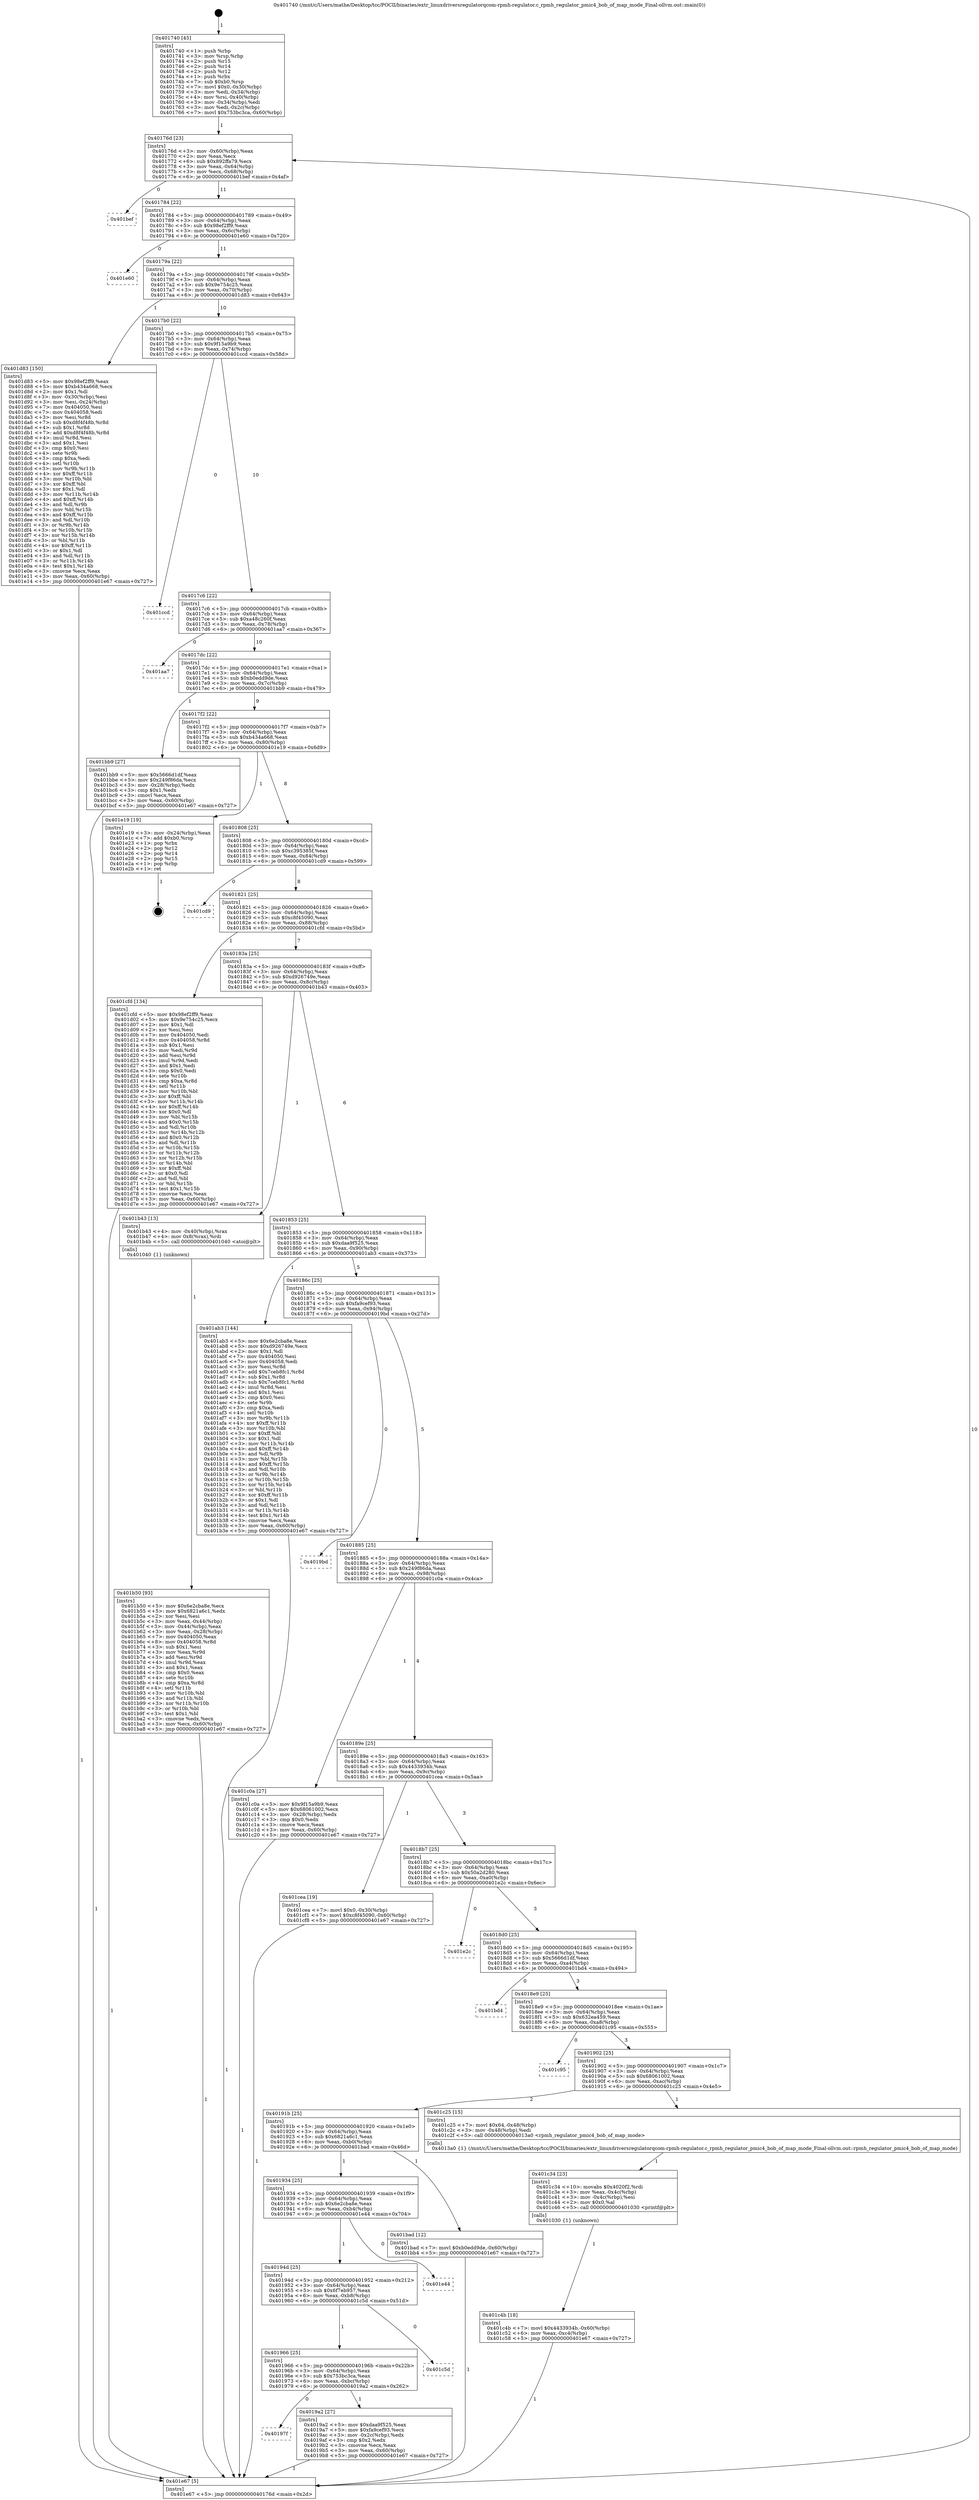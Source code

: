 digraph "0x401740" {
  label = "0x401740 (/mnt/c/Users/mathe/Desktop/tcc/POCII/binaries/extr_linuxdriversregulatorqcom-rpmh-regulator.c_rpmh_regulator_pmic4_bob_of_map_mode_Final-ollvm.out::main(0))"
  labelloc = "t"
  node[shape=record]

  Entry [label="",width=0.3,height=0.3,shape=circle,fillcolor=black,style=filled]
  "0x40176d" [label="{
     0x40176d [23]\l
     | [instrs]\l
     &nbsp;&nbsp;0x40176d \<+3\>: mov -0x60(%rbp),%eax\l
     &nbsp;&nbsp;0x401770 \<+2\>: mov %eax,%ecx\l
     &nbsp;&nbsp;0x401772 \<+6\>: sub $0x892ffa79,%ecx\l
     &nbsp;&nbsp;0x401778 \<+3\>: mov %eax,-0x64(%rbp)\l
     &nbsp;&nbsp;0x40177b \<+3\>: mov %ecx,-0x68(%rbp)\l
     &nbsp;&nbsp;0x40177e \<+6\>: je 0000000000401bef \<main+0x4af\>\l
  }"]
  "0x401bef" [label="{
     0x401bef\l
  }", style=dashed]
  "0x401784" [label="{
     0x401784 [22]\l
     | [instrs]\l
     &nbsp;&nbsp;0x401784 \<+5\>: jmp 0000000000401789 \<main+0x49\>\l
     &nbsp;&nbsp;0x401789 \<+3\>: mov -0x64(%rbp),%eax\l
     &nbsp;&nbsp;0x40178c \<+5\>: sub $0x98ef2ff9,%eax\l
     &nbsp;&nbsp;0x401791 \<+3\>: mov %eax,-0x6c(%rbp)\l
     &nbsp;&nbsp;0x401794 \<+6\>: je 0000000000401e60 \<main+0x720\>\l
  }"]
  Exit [label="",width=0.3,height=0.3,shape=circle,fillcolor=black,style=filled,peripheries=2]
  "0x401e60" [label="{
     0x401e60\l
  }", style=dashed]
  "0x40179a" [label="{
     0x40179a [22]\l
     | [instrs]\l
     &nbsp;&nbsp;0x40179a \<+5\>: jmp 000000000040179f \<main+0x5f\>\l
     &nbsp;&nbsp;0x40179f \<+3\>: mov -0x64(%rbp),%eax\l
     &nbsp;&nbsp;0x4017a2 \<+5\>: sub $0x9e754c25,%eax\l
     &nbsp;&nbsp;0x4017a7 \<+3\>: mov %eax,-0x70(%rbp)\l
     &nbsp;&nbsp;0x4017aa \<+6\>: je 0000000000401d83 \<main+0x643\>\l
  }"]
  "0x401c4b" [label="{
     0x401c4b [18]\l
     | [instrs]\l
     &nbsp;&nbsp;0x401c4b \<+7\>: movl $0x4433934b,-0x60(%rbp)\l
     &nbsp;&nbsp;0x401c52 \<+6\>: mov %eax,-0xc4(%rbp)\l
     &nbsp;&nbsp;0x401c58 \<+5\>: jmp 0000000000401e67 \<main+0x727\>\l
  }"]
  "0x401d83" [label="{
     0x401d83 [150]\l
     | [instrs]\l
     &nbsp;&nbsp;0x401d83 \<+5\>: mov $0x98ef2ff9,%eax\l
     &nbsp;&nbsp;0x401d88 \<+5\>: mov $0xb434a668,%ecx\l
     &nbsp;&nbsp;0x401d8d \<+2\>: mov $0x1,%dl\l
     &nbsp;&nbsp;0x401d8f \<+3\>: mov -0x30(%rbp),%esi\l
     &nbsp;&nbsp;0x401d92 \<+3\>: mov %esi,-0x24(%rbp)\l
     &nbsp;&nbsp;0x401d95 \<+7\>: mov 0x404050,%esi\l
     &nbsp;&nbsp;0x401d9c \<+7\>: mov 0x404058,%edi\l
     &nbsp;&nbsp;0x401da3 \<+3\>: mov %esi,%r8d\l
     &nbsp;&nbsp;0x401da6 \<+7\>: sub $0xd8f4f48b,%r8d\l
     &nbsp;&nbsp;0x401dad \<+4\>: sub $0x1,%r8d\l
     &nbsp;&nbsp;0x401db1 \<+7\>: add $0xd8f4f48b,%r8d\l
     &nbsp;&nbsp;0x401db8 \<+4\>: imul %r8d,%esi\l
     &nbsp;&nbsp;0x401dbc \<+3\>: and $0x1,%esi\l
     &nbsp;&nbsp;0x401dbf \<+3\>: cmp $0x0,%esi\l
     &nbsp;&nbsp;0x401dc2 \<+4\>: sete %r9b\l
     &nbsp;&nbsp;0x401dc6 \<+3\>: cmp $0xa,%edi\l
     &nbsp;&nbsp;0x401dc9 \<+4\>: setl %r10b\l
     &nbsp;&nbsp;0x401dcd \<+3\>: mov %r9b,%r11b\l
     &nbsp;&nbsp;0x401dd0 \<+4\>: xor $0xff,%r11b\l
     &nbsp;&nbsp;0x401dd4 \<+3\>: mov %r10b,%bl\l
     &nbsp;&nbsp;0x401dd7 \<+3\>: xor $0xff,%bl\l
     &nbsp;&nbsp;0x401dda \<+3\>: xor $0x1,%dl\l
     &nbsp;&nbsp;0x401ddd \<+3\>: mov %r11b,%r14b\l
     &nbsp;&nbsp;0x401de0 \<+4\>: and $0xff,%r14b\l
     &nbsp;&nbsp;0x401de4 \<+3\>: and %dl,%r9b\l
     &nbsp;&nbsp;0x401de7 \<+3\>: mov %bl,%r15b\l
     &nbsp;&nbsp;0x401dea \<+4\>: and $0xff,%r15b\l
     &nbsp;&nbsp;0x401dee \<+3\>: and %dl,%r10b\l
     &nbsp;&nbsp;0x401df1 \<+3\>: or %r9b,%r14b\l
     &nbsp;&nbsp;0x401df4 \<+3\>: or %r10b,%r15b\l
     &nbsp;&nbsp;0x401df7 \<+3\>: xor %r15b,%r14b\l
     &nbsp;&nbsp;0x401dfa \<+3\>: or %bl,%r11b\l
     &nbsp;&nbsp;0x401dfd \<+4\>: xor $0xff,%r11b\l
     &nbsp;&nbsp;0x401e01 \<+3\>: or $0x1,%dl\l
     &nbsp;&nbsp;0x401e04 \<+3\>: and %dl,%r11b\l
     &nbsp;&nbsp;0x401e07 \<+3\>: or %r11b,%r14b\l
     &nbsp;&nbsp;0x401e0a \<+4\>: test $0x1,%r14b\l
     &nbsp;&nbsp;0x401e0e \<+3\>: cmovne %ecx,%eax\l
     &nbsp;&nbsp;0x401e11 \<+3\>: mov %eax,-0x60(%rbp)\l
     &nbsp;&nbsp;0x401e14 \<+5\>: jmp 0000000000401e67 \<main+0x727\>\l
  }"]
  "0x4017b0" [label="{
     0x4017b0 [22]\l
     | [instrs]\l
     &nbsp;&nbsp;0x4017b0 \<+5\>: jmp 00000000004017b5 \<main+0x75\>\l
     &nbsp;&nbsp;0x4017b5 \<+3\>: mov -0x64(%rbp),%eax\l
     &nbsp;&nbsp;0x4017b8 \<+5\>: sub $0x9f15a9b9,%eax\l
     &nbsp;&nbsp;0x4017bd \<+3\>: mov %eax,-0x74(%rbp)\l
     &nbsp;&nbsp;0x4017c0 \<+6\>: je 0000000000401ccd \<main+0x58d\>\l
  }"]
  "0x401c34" [label="{
     0x401c34 [23]\l
     | [instrs]\l
     &nbsp;&nbsp;0x401c34 \<+10\>: movabs $0x4020f2,%rdi\l
     &nbsp;&nbsp;0x401c3e \<+3\>: mov %eax,-0x4c(%rbp)\l
     &nbsp;&nbsp;0x401c41 \<+3\>: mov -0x4c(%rbp),%esi\l
     &nbsp;&nbsp;0x401c44 \<+2\>: mov $0x0,%al\l
     &nbsp;&nbsp;0x401c46 \<+5\>: call 0000000000401030 \<printf@plt\>\l
     | [calls]\l
     &nbsp;&nbsp;0x401030 \{1\} (unknown)\l
  }"]
  "0x401ccd" [label="{
     0x401ccd\l
  }", style=dashed]
  "0x4017c6" [label="{
     0x4017c6 [22]\l
     | [instrs]\l
     &nbsp;&nbsp;0x4017c6 \<+5\>: jmp 00000000004017cb \<main+0x8b\>\l
     &nbsp;&nbsp;0x4017cb \<+3\>: mov -0x64(%rbp),%eax\l
     &nbsp;&nbsp;0x4017ce \<+5\>: sub $0xa48c260f,%eax\l
     &nbsp;&nbsp;0x4017d3 \<+3\>: mov %eax,-0x78(%rbp)\l
     &nbsp;&nbsp;0x4017d6 \<+6\>: je 0000000000401aa7 \<main+0x367\>\l
  }"]
  "0x401b50" [label="{
     0x401b50 [93]\l
     | [instrs]\l
     &nbsp;&nbsp;0x401b50 \<+5\>: mov $0x6e2cba8e,%ecx\l
     &nbsp;&nbsp;0x401b55 \<+5\>: mov $0x6821a6c1,%edx\l
     &nbsp;&nbsp;0x401b5a \<+2\>: xor %esi,%esi\l
     &nbsp;&nbsp;0x401b5c \<+3\>: mov %eax,-0x44(%rbp)\l
     &nbsp;&nbsp;0x401b5f \<+3\>: mov -0x44(%rbp),%eax\l
     &nbsp;&nbsp;0x401b62 \<+3\>: mov %eax,-0x28(%rbp)\l
     &nbsp;&nbsp;0x401b65 \<+7\>: mov 0x404050,%eax\l
     &nbsp;&nbsp;0x401b6c \<+8\>: mov 0x404058,%r8d\l
     &nbsp;&nbsp;0x401b74 \<+3\>: sub $0x1,%esi\l
     &nbsp;&nbsp;0x401b77 \<+3\>: mov %eax,%r9d\l
     &nbsp;&nbsp;0x401b7a \<+3\>: add %esi,%r9d\l
     &nbsp;&nbsp;0x401b7d \<+4\>: imul %r9d,%eax\l
     &nbsp;&nbsp;0x401b81 \<+3\>: and $0x1,%eax\l
     &nbsp;&nbsp;0x401b84 \<+3\>: cmp $0x0,%eax\l
     &nbsp;&nbsp;0x401b87 \<+4\>: sete %r10b\l
     &nbsp;&nbsp;0x401b8b \<+4\>: cmp $0xa,%r8d\l
     &nbsp;&nbsp;0x401b8f \<+4\>: setl %r11b\l
     &nbsp;&nbsp;0x401b93 \<+3\>: mov %r10b,%bl\l
     &nbsp;&nbsp;0x401b96 \<+3\>: and %r11b,%bl\l
     &nbsp;&nbsp;0x401b99 \<+3\>: xor %r11b,%r10b\l
     &nbsp;&nbsp;0x401b9c \<+3\>: or %r10b,%bl\l
     &nbsp;&nbsp;0x401b9f \<+3\>: test $0x1,%bl\l
     &nbsp;&nbsp;0x401ba2 \<+3\>: cmovne %edx,%ecx\l
     &nbsp;&nbsp;0x401ba5 \<+3\>: mov %ecx,-0x60(%rbp)\l
     &nbsp;&nbsp;0x401ba8 \<+5\>: jmp 0000000000401e67 \<main+0x727\>\l
  }"]
  "0x401aa7" [label="{
     0x401aa7\l
  }", style=dashed]
  "0x4017dc" [label="{
     0x4017dc [22]\l
     | [instrs]\l
     &nbsp;&nbsp;0x4017dc \<+5\>: jmp 00000000004017e1 \<main+0xa1\>\l
     &nbsp;&nbsp;0x4017e1 \<+3\>: mov -0x64(%rbp),%eax\l
     &nbsp;&nbsp;0x4017e4 \<+5\>: sub $0xb0edd9de,%eax\l
     &nbsp;&nbsp;0x4017e9 \<+3\>: mov %eax,-0x7c(%rbp)\l
     &nbsp;&nbsp;0x4017ec \<+6\>: je 0000000000401bb9 \<main+0x479\>\l
  }"]
  "0x401740" [label="{
     0x401740 [45]\l
     | [instrs]\l
     &nbsp;&nbsp;0x401740 \<+1\>: push %rbp\l
     &nbsp;&nbsp;0x401741 \<+3\>: mov %rsp,%rbp\l
     &nbsp;&nbsp;0x401744 \<+2\>: push %r15\l
     &nbsp;&nbsp;0x401746 \<+2\>: push %r14\l
     &nbsp;&nbsp;0x401748 \<+2\>: push %r12\l
     &nbsp;&nbsp;0x40174a \<+1\>: push %rbx\l
     &nbsp;&nbsp;0x40174b \<+7\>: sub $0xb0,%rsp\l
     &nbsp;&nbsp;0x401752 \<+7\>: movl $0x0,-0x30(%rbp)\l
     &nbsp;&nbsp;0x401759 \<+3\>: mov %edi,-0x34(%rbp)\l
     &nbsp;&nbsp;0x40175c \<+4\>: mov %rsi,-0x40(%rbp)\l
     &nbsp;&nbsp;0x401760 \<+3\>: mov -0x34(%rbp),%edi\l
     &nbsp;&nbsp;0x401763 \<+3\>: mov %edi,-0x2c(%rbp)\l
     &nbsp;&nbsp;0x401766 \<+7\>: movl $0x753bc3ca,-0x60(%rbp)\l
  }"]
  "0x401bb9" [label="{
     0x401bb9 [27]\l
     | [instrs]\l
     &nbsp;&nbsp;0x401bb9 \<+5\>: mov $0x5666d1df,%eax\l
     &nbsp;&nbsp;0x401bbe \<+5\>: mov $0x249f86da,%ecx\l
     &nbsp;&nbsp;0x401bc3 \<+3\>: mov -0x28(%rbp),%edx\l
     &nbsp;&nbsp;0x401bc6 \<+3\>: cmp $0x1,%edx\l
     &nbsp;&nbsp;0x401bc9 \<+3\>: cmovl %ecx,%eax\l
     &nbsp;&nbsp;0x401bcc \<+3\>: mov %eax,-0x60(%rbp)\l
     &nbsp;&nbsp;0x401bcf \<+5\>: jmp 0000000000401e67 \<main+0x727\>\l
  }"]
  "0x4017f2" [label="{
     0x4017f2 [22]\l
     | [instrs]\l
     &nbsp;&nbsp;0x4017f2 \<+5\>: jmp 00000000004017f7 \<main+0xb7\>\l
     &nbsp;&nbsp;0x4017f7 \<+3\>: mov -0x64(%rbp),%eax\l
     &nbsp;&nbsp;0x4017fa \<+5\>: sub $0xb434a668,%eax\l
     &nbsp;&nbsp;0x4017ff \<+3\>: mov %eax,-0x80(%rbp)\l
     &nbsp;&nbsp;0x401802 \<+6\>: je 0000000000401e19 \<main+0x6d9\>\l
  }"]
  "0x401e67" [label="{
     0x401e67 [5]\l
     | [instrs]\l
     &nbsp;&nbsp;0x401e67 \<+5\>: jmp 000000000040176d \<main+0x2d\>\l
  }"]
  "0x401e19" [label="{
     0x401e19 [19]\l
     | [instrs]\l
     &nbsp;&nbsp;0x401e19 \<+3\>: mov -0x24(%rbp),%eax\l
     &nbsp;&nbsp;0x401e1c \<+7\>: add $0xb0,%rsp\l
     &nbsp;&nbsp;0x401e23 \<+1\>: pop %rbx\l
     &nbsp;&nbsp;0x401e24 \<+2\>: pop %r12\l
     &nbsp;&nbsp;0x401e26 \<+2\>: pop %r14\l
     &nbsp;&nbsp;0x401e28 \<+2\>: pop %r15\l
     &nbsp;&nbsp;0x401e2a \<+1\>: pop %rbp\l
     &nbsp;&nbsp;0x401e2b \<+1\>: ret\l
  }"]
  "0x401808" [label="{
     0x401808 [25]\l
     | [instrs]\l
     &nbsp;&nbsp;0x401808 \<+5\>: jmp 000000000040180d \<main+0xcd\>\l
     &nbsp;&nbsp;0x40180d \<+3\>: mov -0x64(%rbp),%eax\l
     &nbsp;&nbsp;0x401810 \<+5\>: sub $0xc395385f,%eax\l
     &nbsp;&nbsp;0x401815 \<+6\>: mov %eax,-0x84(%rbp)\l
     &nbsp;&nbsp;0x40181b \<+6\>: je 0000000000401cd9 \<main+0x599\>\l
  }"]
  "0x40197f" [label="{
     0x40197f\l
  }", style=dashed]
  "0x401cd9" [label="{
     0x401cd9\l
  }", style=dashed]
  "0x401821" [label="{
     0x401821 [25]\l
     | [instrs]\l
     &nbsp;&nbsp;0x401821 \<+5\>: jmp 0000000000401826 \<main+0xe6\>\l
     &nbsp;&nbsp;0x401826 \<+3\>: mov -0x64(%rbp),%eax\l
     &nbsp;&nbsp;0x401829 \<+5\>: sub $0xc8f45090,%eax\l
     &nbsp;&nbsp;0x40182e \<+6\>: mov %eax,-0x88(%rbp)\l
     &nbsp;&nbsp;0x401834 \<+6\>: je 0000000000401cfd \<main+0x5bd\>\l
  }"]
  "0x4019a2" [label="{
     0x4019a2 [27]\l
     | [instrs]\l
     &nbsp;&nbsp;0x4019a2 \<+5\>: mov $0xdaa9f525,%eax\l
     &nbsp;&nbsp;0x4019a7 \<+5\>: mov $0xfa9cef93,%ecx\l
     &nbsp;&nbsp;0x4019ac \<+3\>: mov -0x2c(%rbp),%edx\l
     &nbsp;&nbsp;0x4019af \<+3\>: cmp $0x2,%edx\l
     &nbsp;&nbsp;0x4019b2 \<+3\>: cmovne %ecx,%eax\l
     &nbsp;&nbsp;0x4019b5 \<+3\>: mov %eax,-0x60(%rbp)\l
     &nbsp;&nbsp;0x4019b8 \<+5\>: jmp 0000000000401e67 \<main+0x727\>\l
  }"]
  "0x401cfd" [label="{
     0x401cfd [134]\l
     | [instrs]\l
     &nbsp;&nbsp;0x401cfd \<+5\>: mov $0x98ef2ff9,%eax\l
     &nbsp;&nbsp;0x401d02 \<+5\>: mov $0x9e754c25,%ecx\l
     &nbsp;&nbsp;0x401d07 \<+2\>: mov $0x1,%dl\l
     &nbsp;&nbsp;0x401d09 \<+2\>: xor %esi,%esi\l
     &nbsp;&nbsp;0x401d0b \<+7\>: mov 0x404050,%edi\l
     &nbsp;&nbsp;0x401d12 \<+8\>: mov 0x404058,%r8d\l
     &nbsp;&nbsp;0x401d1a \<+3\>: sub $0x1,%esi\l
     &nbsp;&nbsp;0x401d1d \<+3\>: mov %edi,%r9d\l
     &nbsp;&nbsp;0x401d20 \<+3\>: add %esi,%r9d\l
     &nbsp;&nbsp;0x401d23 \<+4\>: imul %r9d,%edi\l
     &nbsp;&nbsp;0x401d27 \<+3\>: and $0x1,%edi\l
     &nbsp;&nbsp;0x401d2a \<+3\>: cmp $0x0,%edi\l
     &nbsp;&nbsp;0x401d2d \<+4\>: sete %r10b\l
     &nbsp;&nbsp;0x401d31 \<+4\>: cmp $0xa,%r8d\l
     &nbsp;&nbsp;0x401d35 \<+4\>: setl %r11b\l
     &nbsp;&nbsp;0x401d39 \<+3\>: mov %r10b,%bl\l
     &nbsp;&nbsp;0x401d3c \<+3\>: xor $0xff,%bl\l
     &nbsp;&nbsp;0x401d3f \<+3\>: mov %r11b,%r14b\l
     &nbsp;&nbsp;0x401d42 \<+4\>: xor $0xff,%r14b\l
     &nbsp;&nbsp;0x401d46 \<+3\>: xor $0x0,%dl\l
     &nbsp;&nbsp;0x401d49 \<+3\>: mov %bl,%r15b\l
     &nbsp;&nbsp;0x401d4c \<+4\>: and $0x0,%r15b\l
     &nbsp;&nbsp;0x401d50 \<+3\>: and %dl,%r10b\l
     &nbsp;&nbsp;0x401d53 \<+3\>: mov %r14b,%r12b\l
     &nbsp;&nbsp;0x401d56 \<+4\>: and $0x0,%r12b\l
     &nbsp;&nbsp;0x401d5a \<+3\>: and %dl,%r11b\l
     &nbsp;&nbsp;0x401d5d \<+3\>: or %r10b,%r15b\l
     &nbsp;&nbsp;0x401d60 \<+3\>: or %r11b,%r12b\l
     &nbsp;&nbsp;0x401d63 \<+3\>: xor %r12b,%r15b\l
     &nbsp;&nbsp;0x401d66 \<+3\>: or %r14b,%bl\l
     &nbsp;&nbsp;0x401d69 \<+3\>: xor $0xff,%bl\l
     &nbsp;&nbsp;0x401d6c \<+3\>: or $0x0,%dl\l
     &nbsp;&nbsp;0x401d6f \<+2\>: and %dl,%bl\l
     &nbsp;&nbsp;0x401d71 \<+3\>: or %bl,%r15b\l
     &nbsp;&nbsp;0x401d74 \<+4\>: test $0x1,%r15b\l
     &nbsp;&nbsp;0x401d78 \<+3\>: cmovne %ecx,%eax\l
     &nbsp;&nbsp;0x401d7b \<+3\>: mov %eax,-0x60(%rbp)\l
     &nbsp;&nbsp;0x401d7e \<+5\>: jmp 0000000000401e67 \<main+0x727\>\l
  }"]
  "0x40183a" [label="{
     0x40183a [25]\l
     | [instrs]\l
     &nbsp;&nbsp;0x40183a \<+5\>: jmp 000000000040183f \<main+0xff\>\l
     &nbsp;&nbsp;0x40183f \<+3\>: mov -0x64(%rbp),%eax\l
     &nbsp;&nbsp;0x401842 \<+5\>: sub $0xd926749e,%eax\l
     &nbsp;&nbsp;0x401847 \<+6\>: mov %eax,-0x8c(%rbp)\l
     &nbsp;&nbsp;0x40184d \<+6\>: je 0000000000401b43 \<main+0x403\>\l
  }"]
  "0x401966" [label="{
     0x401966 [25]\l
     | [instrs]\l
     &nbsp;&nbsp;0x401966 \<+5\>: jmp 000000000040196b \<main+0x22b\>\l
     &nbsp;&nbsp;0x40196b \<+3\>: mov -0x64(%rbp),%eax\l
     &nbsp;&nbsp;0x40196e \<+5\>: sub $0x753bc3ca,%eax\l
     &nbsp;&nbsp;0x401973 \<+6\>: mov %eax,-0xbc(%rbp)\l
     &nbsp;&nbsp;0x401979 \<+6\>: je 00000000004019a2 \<main+0x262\>\l
  }"]
  "0x401b43" [label="{
     0x401b43 [13]\l
     | [instrs]\l
     &nbsp;&nbsp;0x401b43 \<+4\>: mov -0x40(%rbp),%rax\l
     &nbsp;&nbsp;0x401b47 \<+4\>: mov 0x8(%rax),%rdi\l
     &nbsp;&nbsp;0x401b4b \<+5\>: call 0000000000401040 \<atoi@plt\>\l
     | [calls]\l
     &nbsp;&nbsp;0x401040 \{1\} (unknown)\l
  }"]
  "0x401853" [label="{
     0x401853 [25]\l
     | [instrs]\l
     &nbsp;&nbsp;0x401853 \<+5\>: jmp 0000000000401858 \<main+0x118\>\l
     &nbsp;&nbsp;0x401858 \<+3\>: mov -0x64(%rbp),%eax\l
     &nbsp;&nbsp;0x40185b \<+5\>: sub $0xdaa9f525,%eax\l
     &nbsp;&nbsp;0x401860 \<+6\>: mov %eax,-0x90(%rbp)\l
     &nbsp;&nbsp;0x401866 \<+6\>: je 0000000000401ab3 \<main+0x373\>\l
  }"]
  "0x401c5d" [label="{
     0x401c5d\l
  }", style=dashed]
  "0x401ab3" [label="{
     0x401ab3 [144]\l
     | [instrs]\l
     &nbsp;&nbsp;0x401ab3 \<+5\>: mov $0x6e2cba8e,%eax\l
     &nbsp;&nbsp;0x401ab8 \<+5\>: mov $0xd926749e,%ecx\l
     &nbsp;&nbsp;0x401abd \<+2\>: mov $0x1,%dl\l
     &nbsp;&nbsp;0x401abf \<+7\>: mov 0x404050,%esi\l
     &nbsp;&nbsp;0x401ac6 \<+7\>: mov 0x404058,%edi\l
     &nbsp;&nbsp;0x401acd \<+3\>: mov %esi,%r8d\l
     &nbsp;&nbsp;0x401ad0 \<+7\>: add $0x7ceb8fc1,%r8d\l
     &nbsp;&nbsp;0x401ad7 \<+4\>: sub $0x1,%r8d\l
     &nbsp;&nbsp;0x401adb \<+7\>: sub $0x7ceb8fc1,%r8d\l
     &nbsp;&nbsp;0x401ae2 \<+4\>: imul %r8d,%esi\l
     &nbsp;&nbsp;0x401ae6 \<+3\>: and $0x1,%esi\l
     &nbsp;&nbsp;0x401ae9 \<+3\>: cmp $0x0,%esi\l
     &nbsp;&nbsp;0x401aec \<+4\>: sete %r9b\l
     &nbsp;&nbsp;0x401af0 \<+3\>: cmp $0xa,%edi\l
     &nbsp;&nbsp;0x401af3 \<+4\>: setl %r10b\l
     &nbsp;&nbsp;0x401af7 \<+3\>: mov %r9b,%r11b\l
     &nbsp;&nbsp;0x401afa \<+4\>: xor $0xff,%r11b\l
     &nbsp;&nbsp;0x401afe \<+3\>: mov %r10b,%bl\l
     &nbsp;&nbsp;0x401b01 \<+3\>: xor $0xff,%bl\l
     &nbsp;&nbsp;0x401b04 \<+3\>: xor $0x1,%dl\l
     &nbsp;&nbsp;0x401b07 \<+3\>: mov %r11b,%r14b\l
     &nbsp;&nbsp;0x401b0a \<+4\>: and $0xff,%r14b\l
     &nbsp;&nbsp;0x401b0e \<+3\>: and %dl,%r9b\l
     &nbsp;&nbsp;0x401b11 \<+3\>: mov %bl,%r15b\l
     &nbsp;&nbsp;0x401b14 \<+4\>: and $0xff,%r15b\l
     &nbsp;&nbsp;0x401b18 \<+3\>: and %dl,%r10b\l
     &nbsp;&nbsp;0x401b1b \<+3\>: or %r9b,%r14b\l
     &nbsp;&nbsp;0x401b1e \<+3\>: or %r10b,%r15b\l
     &nbsp;&nbsp;0x401b21 \<+3\>: xor %r15b,%r14b\l
     &nbsp;&nbsp;0x401b24 \<+3\>: or %bl,%r11b\l
     &nbsp;&nbsp;0x401b27 \<+4\>: xor $0xff,%r11b\l
     &nbsp;&nbsp;0x401b2b \<+3\>: or $0x1,%dl\l
     &nbsp;&nbsp;0x401b2e \<+3\>: and %dl,%r11b\l
     &nbsp;&nbsp;0x401b31 \<+3\>: or %r11b,%r14b\l
     &nbsp;&nbsp;0x401b34 \<+4\>: test $0x1,%r14b\l
     &nbsp;&nbsp;0x401b38 \<+3\>: cmovne %ecx,%eax\l
     &nbsp;&nbsp;0x401b3b \<+3\>: mov %eax,-0x60(%rbp)\l
     &nbsp;&nbsp;0x401b3e \<+5\>: jmp 0000000000401e67 \<main+0x727\>\l
  }"]
  "0x40186c" [label="{
     0x40186c [25]\l
     | [instrs]\l
     &nbsp;&nbsp;0x40186c \<+5\>: jmp 0000000000401871 \<main+0x131\>\l
     &nbsp;&nbsp;0x401871 \<+3\>: mov -0x64(%rbp),%eax\l
     &nbsp;&nbsp;0x401874 \<+5\>: sub $0xfa9cef93,%eax\l
     &nbsp;&nbsp;0x401879 \<+6\>: mov %eax,-0x94(%rbp)\l
     &nbsp;&nbsp;0x40187f \<+6\>: je 00000000004019bd \<main+0x27d\>\l
  }"]
  "0x40194d" [label="{
     0x40194d [25]\l
     | [instrs]\l
     &nbsp;&nbsp;0x40194d \<+5\>: jmp 0000000000401952 \<main+0x212\>\l
     &nbsp;&nbsp;0x401952 \<+3\>: mov -0x64(%rbp),%eax\l
     &nbsp;&nbsp;0x401955 \<+5\>: sub $0x6f7eb957,%eax\l
     &nbsp;&nbsp;0x40195a \<+6\>: mov %eax,-0xb8(%rbp)\l
     &nbsp;&nbsp;0x401960 \<+6\>: je 0000000000401c5d \<main+0x51d\>\l
  }"]
  "0x4019bd" [label="{
     0x4019bd\l
  }", style=dashed]
  "0x401885" [label="{
     0x401885 [25]\l
     | [instrs]\l
     &nbsp;&nbsp;0x401885 \<+5\>: jmp 000000000040188a \<main+0x14a\>\l
     &nbsp;&nbsp;0x40188a \<+3\>: mov -0x64(%rbp),%eax\l
     &nbsp;&nbsp;0x40188d \<+5\>: sub $0x249f86da,%eax\l
     &nbsp;&nbsp;0x401892 \<+6\>: mov %eax,-0x98(%rbp)\l
     &nbsp;&nbsp;0x401898 \<+6\>: je 0000000000401c0a \<main+0x4ca\>\l
  }"]
  "0x401e44" [label="{
     0x401e44\l
  }", style=dashed]
  "0x401c0a" [label="{
     0x401c0a [27]\l
     | [instrs]\l
     &nbsp;&nbsp;0x401c0a \<+5\>: mov $0x9f15a9b9,%eax\l
     &nbsp;&nbsp;0x401c0f \<+5\>: mov $0x68061002,%ecx\l
     &nbsp;&nbsp;0x401c14 \<+3\>: mov -0x28(%rbp),%edx\l
     &nbsp;&nbsp;0x401c17 \<+3\>: cmp $0x0,%edx\l
     &nbsp;&nbsp;0x401c1a \<+3\>: cmove %ecx,%eax\l
     &nbsp;&nbsp;0x401c1d \<+3\>: mov %eax,-0x60(%rbp)\l
     &nbsp;&nbsp;0x401c20 \<+5\>: jmp 0000000000401e67 \<main+0x727\>\l
  }"]
  "0x40189e" [label="{
     0x40189e [25]\l
     | [instrs]\l
     &nbsp;&nbsp;0x40189e \<+5\>: jmp 00000000004018a3 \<main+0x163\>\l
     &nbsp;&nbsp;0x4018a3 \<+3\>: mov -0x64(%rbp),%eax\l
     &nbsp;&nbsp;0x4018a6 \<+5\>: sub $0x4433934b,%eax\l
     &nbsp;&nbsp;0x4018ab \<+6\>: mov %eax,-0x9c(%rbp)\l
     &nbsp;&nbsp;0x4018b1 \<+6\>: je 0000000000401cea \<main+0x5aa\>\l
  }"]
  "0x401934" [label="{
     0x401934 [25]\l
     | [instrs]\l
     &nbsp;&nbsp;0x401934 \<+5\>: jmp 0000000000401939 \<main+0x1f9\>\l
     &nbsp;&nbsp;0x401939 \<+3\>: mov -0x64(%rbp),%eax\l
     &nbsp;&nbsp;0x40193c \<+5\>: sub $0x6e2cba8e,%eax\l
     &nbsp;&nbsp;0x401941 \<+6\>: mov %eax,-0xb4(%rbp)\l
     &nbsp;&nbsp;0x401947 \<+6\>: je 0000000000401e44 \<main+0x704\>\l
  }"]
  "0x401cea" [label="{
     0x401cea [19]\l
     | [instrs]\l
     &nbsp;&nbsp;0x401cea \<+7\>: movl $0x0,-0x30(%rbp)\l
     &nbsp;&nbsp;0x401cf1 \<+7\>: movl $0xc8f45090,-0x60(%rbp)\l
     &nbsp;&nbsp;0x401cf8 \<+5\>: jmp 0000000000401e67 \<main+0x727\>\l
  }"]
  "0x4018b7" [label="{
     0x4018b7 [25]\l
     | [instrs]\l
     &nbsp;&nbsp;0x4018b7 \<+5\>: jmp 00000000004018bc \<main+0x17c\>\l
     &nbsp;&nbsp;0x4018bc \<+3\>: mov -0x64(%rbp),%eax\l
     &nbsp;&nbsp;0x4018bf \<+5\>: sub $0x50a2d280,%eax\l
     &nbsp;&nbsp;0x4018c4 \<+6\>: mov %eax,-0xa0(%rbp)\l
     &nbsp;&nbsp;0x4018ca \<+6\>: je 0000000000401e2c \<main+0x6ec\>\l
  }"]
  "0x401bad" [label="{
     0x401bad [12]\l
     | [instrs]\l
     &nbsp;&nbsp;0x401bad \<+7\>: movl $0xb0edd9de,-0x60(%rbp)\l
     &nbsp;&nbsp;0x401bb4 \<+5\>: jmp 0000000000401e67 \<main+0x727\>\l
  }"]
  "0x401e2c" [label="{
     0x401e2c\l
  }", style=dashed]
  "0x4018d0" [label="{
     0x4018d0 [25]\l
     | [instrs]\l
     &nbsp;&nbsp;0x4018d0 \<+5\>: jmp 00000000004018d5 \<main+0x195\>\l
     &nbsp;&nbsp;0x4018d5 \<+3\>: mov -0x64(%rbp),%eax\l
     &nbsp;&nbsp;0x4018d8 \<+5\>: sub $0x5666d1df,%eax\l
     &nbsp;&nbsp;0x4018dd \<+6\>: mov %eax,-0xa4(%rbp)\l
     &nbsp;&nbsp;0x4018e3 \<+6\>: je 0000000000401bd4 \<main+0x494\>\l
  }"]
  "0x40191b" [label="{
     0x40191b [25]\l
     | [instrs]\l
     &nbsp;&nbsp;0x40191b \<+5\>: jmp 0000000000401920 \<main+0x1e0\>\l
     &nbsp;&nbsp;0x401920 \<+3\>: mov -0x64(%rbp),%eax\l
     &nbsp;&nbsp;0x401923 \<+5\>: sub $0x6821a6c1,%eax\l
     &nbsp;&nbsp;0x401928 \<+6\>: mov %eax,-0xb0(%rbp)\l
     &nbsp;&nbsp;0x40192e \<+6\>: je 0000000000401bad \<main+0x46d\>\l
  }"]
  "0x401bd4" [label="{
     0x401bd4\l
  }", style=dashed]
  "0x4018e9" [label="{
     0x4018e9 [25]\l
     | [instrs]\l
     &nbsp;&nbsp;0x4018e9 \<+5\>: jmp 00000000004018ee \<main+0x1ae\>\l
     &nbsp;&nbsp;0x4018ee \<+3\>: mov -0x64(%rbp),%eax\l
     &nbsp;&nbsp;0x4018f1 \<+5\>: sub $0x632ea459,%eax\l
     &nbsp;&nbsp;0x4018f6 \<+6\>: mov %eax,-0xa8(%rbp)\l
     &nbsp;&nbsp;0x4018fc \<+6\>: je 0000000000401c95 \<main+0x555\>\l
  }"]
  "0x401c25" [label="{
     0x401c25 [15]\l
     | [instrs]\l
     &nbsp;&nbsp;0x401c25 \<+7\>: movl $0x64,-0x48(%rbp)\l
     &nbsp;&nbsp;0x401c2c \<+3\>: mov -0x48(%rbp),%edi\l
     &nbsp;&nbsp;0x401c2f \<+5\>: call 00000000004013a0 \<rpmh_regulator_pmic4_bob_of_map_mode\>\l
     | [calls]\l
     &nbsp;&nbsp;0x4013a0 \{1\} (/mnt/c/Users/mathe/Desktop/tcc/POCII/binaries/extr_linuxdriversregulatorqcom-rpmh-regulator.c_rpmh_regulator_pmic4_bob_of_map_mode_Final-ollvm.out::rpmh_regulator_pmic4_bob_of_map_mode)\l
  }"]
  "0x401c95" [label="{
     0x401c95\l
  }", style=dashed]
  "0x401902" [label="{
     0x401902 [25]\l
     | [instrs]\l
     &nbsp;&nbsp;0x401902 \<+5\>: jmp 0000000000401907 \<main+0x1c7\>\l
     &nbsp;&nbsp;0x401907 \<+3\>: mov -0x64(%rbp),%eax\l
     &nbsp;&nbsp;0x40190a \<+5\>: sub $0x68061002,%eax\l
     &nbsp;&nbsp;0x40190f \<+6\>: mov %eax,-0xac(%rbp)\l
     &nbsp;&nbsp;0x401915 \<+6\>: je 0000000000401c25 \<main+0x4e5\>\l
  }"]
  Entry -> "0x401740" [label=" 1"]
  "0x40176d" -> "0x401bef" [label=" 0"]
  "0x40176d" -> "0x401784" [label=" 11"]
  "0x401e19" -> Exit [label=" 1"]
  "0x401784" -> "0x401e60" [label=" 0"]
  "0x401784" -> "0x40179a" [label=" 11"]
  "0x401d83" -> "0x401e67" [label=" 1"]
  "0x40179a" -> "0x401d83" [label=" 1"]
  "0x40179a" -> "0x4017b0" [label=" 10"]
  "0x401cfd" -> "0x401e67" [label=" 1"]
  "0x4017b0" -> "0x401ccd" [label=" 0"]
  "0x4017b0" -> "0x4017c6" [label=" 10"]
  "0x401cea" -> "0x401e67" [label=" 1"]
  "0x4017c6" -> "0x401aa7" [label=" 0"]
  "0x4017c6" -> "0x4017dc" [label=" 10"]
  "0x401c4b" -> "0x401e67" [label=" 1"]
  "0x4017dc" -> "0x401bb9" [label=" 1"]
  "0x4017dc" -> "0x4017f2" [label=" 9"]
  "0x401c34" -> "0x401c4b" [label=" 1"]
  "0x4017f2" -> "0x401e19" [label=" 1"]
  "0x4017f2" -> "0x401808" [label=" 8"]
  "0x401c25" -> "0x401c34" [label=" 1"]
  "0x401808" -> "0x401cd9" [label=" 0"]
  "0x401808" -> "0x401821" [label=" 8"]
  "0x401c0a" -> "0x401e67" [label=" 1"]
  "0x401821" -> "0x401cfd" [label=" 1"]
  "0x401821" -> "0x40183a" [label=" 7"]
  "0x401bb9" -> "0x401e67" [label=" 1"]
  "0x40183a" -> "0x401b43" [label=" 1"]
  "0x40183a" -> "0x401853" [label=" 6"]
  "0x401b50" -> "0x401e67" [label=" 1"]
  "0x401853" -> "0x401ab3" [label=" 1"]
  "0x401853" -> "0x40186c" [label=" 5"]
  "0x401b43" -> "0x401b50" [label=" 1"]
  "0x40186c" -> "0x4019bd" [label=" 0"]
  "0x40186c" -> "0x401885" [label=" 5"]
  "0x401e67" -> "0x40176d" [label=" 10"]
  "0x401885" -> "0x401c0a" [label=" 1"]
  "0x401885" -> "0x40189e" [label=" 4"]
  "0x401740" -> "0x40176d" [label=" 1"]
  "0x40189e" -> "0x401cea" [label=" 1"]
  "0x40189e" -> "0x4018b7" [label=" 3"]
  "0x401966" -> "0x40197f" [label=" 0"]
  "0x4018b7" -> "0x401e2c" [label=" 0"]
  "0x4018b7" -> "0x4018d0" [label=" 3"]
  "0x401966" -> "0x4019a2" [label=" 1"]
  "0x4018d0" -> "0x401bd4" [label=" 0"]
  "0x4018d0" -> "0x4018e9" [label=" 3"]
  "0x40194d" -> "0x401966" [label=" 1"]
  "0x4018e9" -> "0x401c95" [label=" 0"]
  "0x4018e9" -> "0x401902" [label=" 3"]
  "0x40194d" -> "0x401c5d" [label=" 0"]
  "0x401902" -> "0x401c25" [label=" 1"]
  "0x401902" -> "0x40191b" [label=" 2"]
  "0x401bad" -> "0x401e67" [label=" 1"]
  "0x40191b" -> "0x401bad" [label=" 1"]
  "0x40191b" -> "0x401934" [label=" 1"]
  "0x4019a2" -> "0x401e67" [label=" 1"]
  "0x401934" -> "0x401e44" [label=" 0"]
  "0x401934" -> "0x40194d" [label=" 1"]
  "0x401ab3" -> "0x401e67" [label=" 1"]
}
